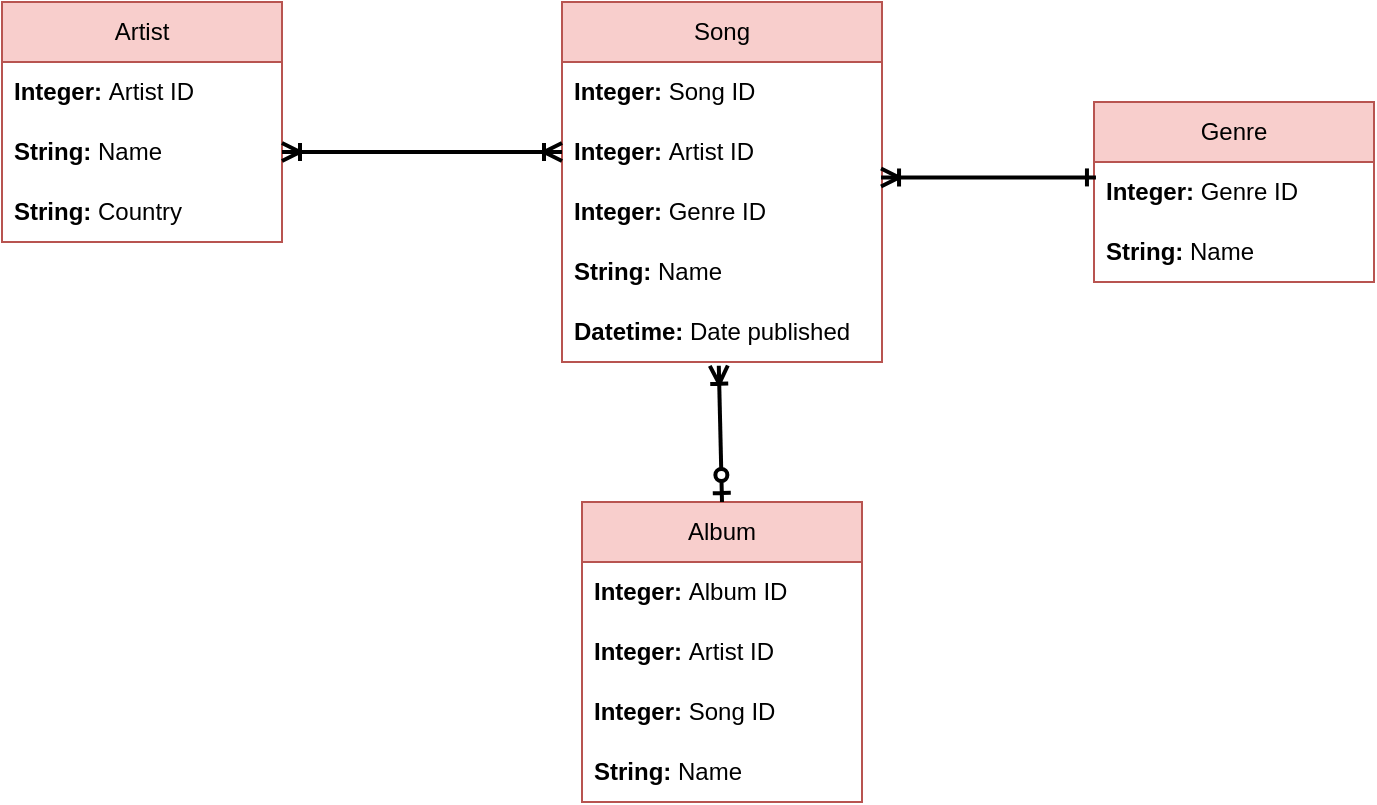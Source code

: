 <mxfile>
    <diagram name="Leht-1" id="Cmos56LAP2liE8AbBLid">
        <mxGraphModel dx="1011" dy="664" grid="1" gridSize="10" guides="1" tooltips="1" connect="1" arrows="1" fold="1" page="1" pageScale="1" pageWidth="827" pageHeight="1169" math="0" shadow="0">
            <root>
                <mxCell id="0"/>
                <mxCell id="1" parent="0"/>
                <mxCell id="GqNiaFSU9DHUwHupZO8w-3" value="Artist" style="swimlane;fontStyle=0;childLayout=stackLayout;horizontal=1;startSize=30;horizontalStack=0;resizeParent=1;resizeParentMax=0;resizeLast=0;collapsible=1;marginBottom=0;whiteSpace=wrap;html=1;fillColor=#f8cecc;strokeColor=#b85450;" parent="1" vertex="1">
                    <mxGeometry x="194" y="50" width="140" height="120" as="geometry"/>
                </mxCell>
                <mxCell id="GqNiaFSU9DHUwHupZO8w-4" value="&lt;b&gt;Integer: &lt;/b&gt;Artist ID" style="text;strokeColor=none;fillColor=none;align=left;verticalAlign=middle;spacingLeft=4;spacingRight=4;overflow=hidden;points=[[0,0.5],[1,0.5]];portConstraint=eastwest;rotatable=0;whiteSpace=wrap;html=1;" parent="GqNiaFSU9DHUwHupZO8w-3" vertex="1">
                    <mxGeometry y="30" width="140" height="30" as="geometry"/>
                </mxCell>
                <mxCell id="GqNiaFSU9DHUwHupZO8w-7" value="&lt;b&gt;String: &lt;/b&gt;Name" style="text;strokeColor=none;fillColor=none;align=left;verticalAlign=middle;spacingLeft=4;spacingRight=4;overflow=hidden;points=[[0,0.5],[1,0.5]];portConstraint=eastwest;rotatable=0;whiteSpace=wrap;html=1;" parent="GqNiaFSU9DHUwHupZO8w-3" vertex="1">
                    <mxGeometry y="60" width="140" height="30" as="geometry"/>
                </mxCell>
                <mxCell id="GqNiaFSU9DHUwHupZO8w-25" value="&lt;b&gt;String: &lt;/b&gt;Country" style="text;strokeColor=none;fillColor=none;align=left;verticalAlign=middle;spacingLeft=4;spacingRight=4;overflow=hidden;points=[[0,0.5],[1,0.5]];portConstraint=eastwest;rotatable=0;whiteSpace=wrap;html=1;" parent="GqNiaFSU9DHUwHupZO8w-3" vertex="1">
                    <mxGeometry y="90" width="140" height="30" as="geometry"/>
                </mxCell>
                <mxCell id="GqNiaFSU9DHUwHupZO8w-26" value="Song" style="swimlane;fontStyle=0;childLayout=stackLayout;horizontal=1;startSize=30;horizontalStack=0;resizeParent=1;resizeParentMax=0;resizeLast=0;collapsible=1;marginBottom=0;whiteSpace=wrap;html=1;fillColor=#f8cecc;strokeColor=#b85450;" parent="1" vertex="1">
                    <mxGeometry x="474" y="50" width="160" height="180" as="geometry"/>
                </mxCell>
                <mxCell id="GqNiaFSU9DHUwHupZO8w-28" value="&lt;b&gt;Integer: &lt;/b&gt;Song ID" style="text;strokeColor=none;fillColor=none;align=left;verticalAlign=middle;spacingLeft=4;spacingRight=4;overflow=hidden;points=[[0,0.5],[1,0.5]];portConstraint=eastwest;rotatable=0;whiteSpace=wrap;html=1;" parent="GqNiaFSU9DHUwHupZO8w-26" vertex="1">
                    <mxGeometry y="30" width="160" height="30" as="geometry"/>
                </mxCell>
                <mxCell id="GqNiaFSU9DHUwHupZO8w-27" value="&lt;b&gt;Integer: &lt;/b&gt;Artist ID" style="text;strokeColor=none;fillColor=none;align=left;verticalAlign=middle;spacingLeft=4;spacingRight=4;overflow=hidden;points=[[0,0.5],[1,0.5]];portConstraint=eastwest;rotatable=0;whiteSpace=wrap;html=1;" parent="GqNiaFSU9DHUwHupZO8w-26" vertex="1">
                    <mxGeometry y="60" width="160" height="30" as="geometry"/>
                </mxCell>
                <mxCell id="GqNiaFSU9DHUwHupZO8w-30" value="&lt;b&gt;Integer: &lt;/b&gt;Genre ID" style="text;strokeColor=none;fillColor=none;align=left;verticalAlign=middle;spacingLeft=4;spacingRight=4;overflow=hidden;points=[[0,0.5],[1,0.5]];portConstraint=eastwest;rotatable=0;whiteSpace=wrap;html=1;" parent="GqNiaFSU9DHUwHupZO8w-26" vertex="1">
                    <mxGeometry y="90" width="160" height="30" as="geometry"/>
                </mxCell>
                <mxCell id="GqNiaFSU9DHUwHupZO8w-29" value="&lt;b&gt;String: &lt;/b&gt;Name" style="text;strokeColor=none;fillColor=none;align=left;verticalAlign=middle;spacingLeft=4;spacingRight=4;overflow=hidden;points=[[0,0.5],[1,0.5]];portConstraint=eastwest;rotatable=0;whiteSpace=wrap;html=1;" parent="GqNiaFSU9DHUwHupZO8w-26" vertex="1">
                    <mxGeometry y="120" width="160" height="30" as="geometry"/>
                </mxCell>
                <mxCell id="GqNiaFSU9DHUwHupZO8w-36" value="&lt;b&gt;Datetime: &lt;/b&gt;Date published" style="text;strokeColor=none;fillColor=none;align=left;verticalAlign=middle;spacingLeft=4;spacingRight=4;overflow=hidden;points=[[0,0.5],[1,0.5]];portConstraint=eastwest;rotatable=0;whiteSpace=wrap;html=1;" parent="GqNiaFSU9DHUwHupZO8w-26" vertex="1">
                    <mxGeometry y="150" width="160" height="30" as="geometry"/>
                </mxCell>
                <mxCell id="GqNiaFSU9DHUwHupZO8w-31" value="Genre" style="swimlane;fontStyle=0;childLayout=stackLayout;horizontal=1;startSize=30;horizontalStack=0;resizeParent=1;resizeParentMax=0;resizeLast=0;collapsible=1;marginBottom=0;whiteSpace=wrap;html=1;fillColor=#f8cecc;strokeColor=#b85450;" parent="1" vertex="1">
                    <mxGeometry x="740" y="100" width="140" height="90" as="geometry"/>
                </mxCell>
                <mxCell id="GqNiaFSU9DHUwHupZO8w-32" value="&lt;b&gt;Integer: &lt;/b&gt;Genre ID" style="text;strokeColor=none;fillColor=none;align=left;verticalAlign=middle;spacingLeft=4;spacingRight=4;overflow=hidden;points=[[0,0.5],[1,0.5]];portConstraint=eastwest;rotatable=0;whiteSpace=wrap;html=1;" parent="GqNiaFSU9DHUwHupZO8w-31" vertex="1">
                    <mxGeometry y="30" width="140" height="30" as="geometry"/>
                </mxCell>
                <mxCell id="GqNiaFSU9DHUwHupZO8w-33" value="&lt;b&gt;String: &lt;/b&gt;Name" style="text;strokeColor=none;fillColor=none;align=left;verticalAlign=middle;spacingLeft=4;spacingRight=4;overflow=hidden;points=[[0,0.5],[1,0.5]];portConstraint=eastwest;rotatable=0;whiteSpace=wrap;html=1;" parent="GqNiaFSU9DHUwHupZO8w-31" vertex="1">
                    <mxGeometry y="60" width="140" height="30" as="geometry"/>
                </mxCell>
                <mxCell id="GqNiaFSU9DHUwHupZO8w-35" value="" style="endArrow=ERoneToMany;html=1;rounded=0;exitX=1;exitY=0.5;exitDx=0;exitDy=0;strokeWidth=2;endFill=0;startArrow=ERoneToMany;startFill=0;entryX=0;entryY=0.5;entryDx=0;entryDy=0;" parent="1" source="GqNiaFSU9DHUwHupZO8w-7" target="GqNiaFSU9DHUwHupZO8w-27" edge="1">
                    <mxGeometry width="50" height="50" relative="1" as="geometry">
                        <mxPoint x="314" y="390" as="sourcePoint"/>
                        <mxPoint x="454" y="125" as="targetPoint"/>
                    </mxGeometry>
                </mxCell>
                <mxCell id="GqNiaFSU9DHUwHupZO8w-38" value="Album" style="swimlane;fontStyle=0;childLayout=stackLayout;horizontal=1;startSize=30;horizontalStack=0;resizeParent=1;resizeParentMax=0;resizeLast=0;collapsible=1;marginBottom=0;whiteSpace=wrap;html=1;fillColor=#f8cecc;strokeColor=#b85450;" parent="1" vertex="1">
                    <mxGeometry x="484" y="300" width="140" height="150" as="geometry"/>
                </mxCell>
                <mxCell id="GqNiaFSU9DHUwHupZO8w-39" value="&lt;b&gt;Integer: &lt;/b&gt;Album ID" style="text;strokeColor=none;fillColor=none;align=left;verticalAlign=middle;spacingLeft=4;spacingRight=4;overflow=hidden;points=[[0,0.5],[1,0.5]];portConstraint=eastwest;rotatable=0;whiteSpace=wrap;html=1;" parent="GqNiaFSU9DHUwHupZO8w-38" vertex="1">
                    <mxGeometry y="30" width="140" height="30" as="geometry"/>
                </mxCell>
                <mxCell id="GqNiaFSU9DHUwHupZO8w-48" value="&lt;b&gt;Integer: &lt;/b&gt;Artist ID" style="text;strokeColor=none;fillColor=none;align=left;verticalAlign=middle;spacingLeft=4;spacingRight=4;overflow=hidden;points=[[0,0.5],[1,0.5]];portConstraint=eastwest;rotatable=0;whiteSpace=wrap;html=1;" parent="GqNiaFSU9DHUwHupZO8w-38" vertex="1">
                    <mxGeometry y="60" width="140" height="30" as="geometry"/>
                </mxCell>
                <mxCell id="GqNiaFSU9DHUwHupZO8w-43" value="&lt;b&gt;Integer: &lt;/b&gt;Song ID" style="text;strokeColor=none;fillColor=none;align=left;verticalAlign=middle;spacingLeft=4;spacingRight=4;overflow=hidden;points=[[0,0.5],[1,0.5]];portConstraint=eastwest;rotatable=0;whiteSpace=wrap;html=1;" parent="GqNiaFSU9DHUwHupZO8w-38" vertex="1">
                    <mxGeometry y="90" width="140" height="30" as="geometry"/>
                </mxCell>
                <mxCell id="GqNiaFSU9DHUwHupZO8w-40" value="&lt;b&gt;String: &lt;/b&gt;Name" style="text;strokeColor=none;fillColor=none;align=left;verticalAlign=middle;spacingLeft=4;spacingRight=4;overflow=hidden;points=[[0,0.5],[1,0.5]];portConstraint=eastwest;rotatable=0;whiteSpace=wrap;html=1;" parent="GqNiaFSU9DHUwHupZO8w-38" vertex="1">
                    <mxGeometry y="120" width="140" height="30" as="geometry"/>
                </mxCell>
                <mxCell id="GqNiaFSU9DHUwHupZO8w-44" value="" style="endArrow=ERzeroToOne;html=1;rounded=0;exitX=0.49;exitY=1.062;exitDx=0;exitDy=0;strokeWidth=2;endFill=0;startArrow=ERoneToMany;startFill=0;entryX=0.5;entryY=0;entryDx=0;entryDy=0;exitPerimeter=0;" parent="1" source="GqNiaFSU9DHUwHupZO8w-36" target="GqNiaFSU9DHUwHupZO8w-38" edge="1">
                    <mxGeometry width="50" height="50" relative="1" as="geometry">
                        <mxPoint x="324" y="260" as="sourcePoint"/>
                        <mxPoint x="464" y="260" as="targetPoint"/>
                    </mxGeometry>
                </mxCell>
                <mxCell id="GqNiaFSU9DHUwHupZO8w-45" value="" style="endArrow=ERone;html=1;rounded=0;strokeWidth=2;endFill=0;startArrow=ERoneToMany;startFill=0;entryX=0.007;entryY=0.257;entryDx=0;entryDy=0;entryPerimeter=0;exitX=0.997;exitY=-0.076;exitDx=0;exitDy=0;exitPerimeter=0;" parent="1" source="GqNiaFSU9DHUwHupZO8w-30" target="GqNiaFSU9DHUwHupZO8w-32" edge="1">
                    <mxGeometry width="50" height="50" relative="1" as="geometry">
                        <mxPoint x="640" y="140" as="sourcePoint"/>
                        <mxPoint x="405" y="270" as="targetPoint"/>
                    </mxGeometry>
                </mxCell>
            </root>
        </mxGraphModel>
    </diagram>
</mxfile>